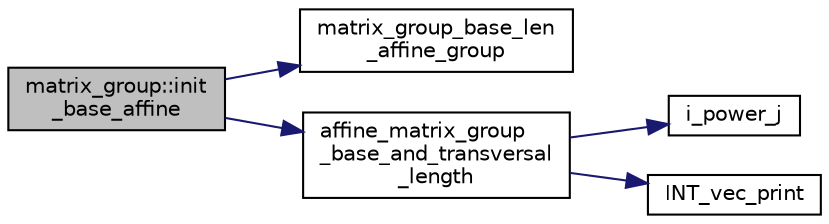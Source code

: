 digraph "matrix_group::init_base_affine"
{
  edge [fontname="Helvetica",fontsize="10",labelfontname="Helvetica",labelfontsize="10"];
  node [fontname="Helvetica",fontsize="10",shape=record];
  rankdir="LR";
  Node2180 [label="matrix_group::init\l_base_affine",height=0.2,width=0.4,color="black", fillcolor="grey75", style="filled", fontcolor="black"];
  Node2180 -> Node2181 [color="midnightblue",fontsize="10",style="solid",fontname="Helvetica"];
  Node2181 [label="matrix_group_base_len\l_affine_group",height=0.2,width=0.4,color="black", fillcolor="white", style="filled",URL="$de/dc5/algebra__and__number__theory_8h.html#a42ed38dd30e75ca9c315d973bee50305"];
  Node2180 -> Node2182 [color="midnightblue",fontsize="10",style="solid",fontname="Helvetica"];
  Node2182 [label="affine_matrix_group\l_base_and_transversal\l_length",height=0.2,width=0.4,color="black", fillcolor="white", style="filled",URL="$de/dc5/algebra__and__number__theory_8h.html#a947965c22c62e4e04c54c9fe267d63ab"];
  Node2182 -> Node2183 [color="midnightblue",fontsize="10",style="solid",fontname="Helvetica"];
  Node2183 [label="i_power_j",height=0.2,width=0.4,color="black", fillcolor="white", style="filled",URL="$de/dc5/algebra__and__number__theory_8h.html#a39b321523e8957d701618bb5cac542b5"];
  Node2182 -> Node2184 [color="midnightblue",fontsize="10",style="solid",fontname="Helvetica"];
  Node2184 [label="INT_vec_print",height=0.2,width=0.4,color="black", fillcolor="white", style="filled",URL="$df/dbf/sajeeb_8_c.html#a79a5901af0b47dd0d694109543c027fe"];
}
